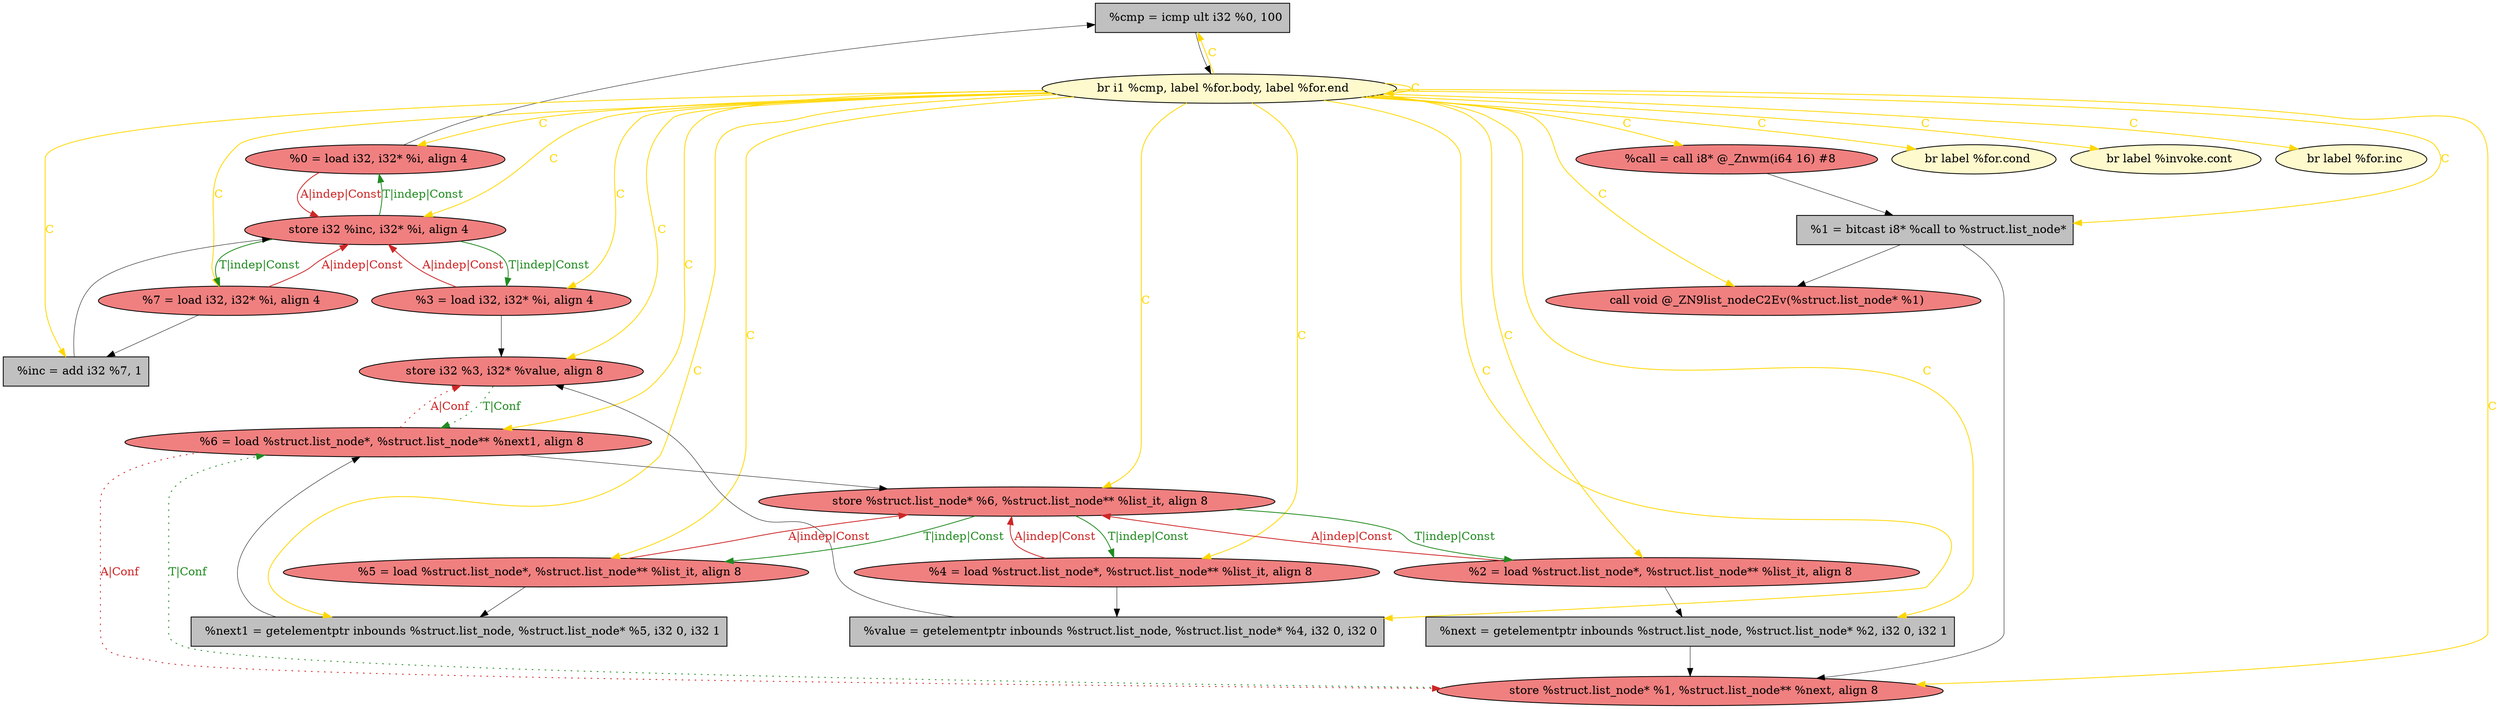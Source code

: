 
digraph G {


node716 [fillcolor=grey,label="  %cmp = icmp ult i32 %0, 100",shape=rectangle,style=filled ]
node715 [fillcolor=lightcoral,label="  %0 = load i32, i32* %i, align 4",shape=ellipse,style=filled ]
node712 [fillcolor=lemonchiffon,label="  br i1 %cmp, label %for.body, label %for.end",shape=ellipse,style=filled ]
node711 [fillcolor=grey,label="  %next1 = getelementptr inbounds %struct.list_node, %struct.list_node* %5, i32 0, i32 1",shape=rectangle,style=filled ]
node710 [fillcolor=lightcoral,label="  call void @_ZN9list_nodeC2Ev(%struct.list_node* %1)",shape=ellipse,style=filled ]
node699 [fillcolor=lightcoral,label="  store %struct.list_node* %1, %struct.list_node** %next, align 8",shape=ellipse,style=filled ]
node698 [fillcolor=lightcoral,label="  %7 = load i32, i32* %i, align 4",shape=ellipse,style=filled ]
node714 [fillcolor=lightcoral,label="  store i32 %inc, i32* %i, align 4",shape=ellipse,style=filled ]
node694 [fillcolor=lightcoral,label="  store i32 %3, i32* %value, align 8",shape=ellipse,style=filled ]
node697 [fillcolor=lightcoral,label="  %3 = load i32, i32* %i, align 4",shape=ellipse,style=filled ]
node705 [fillcolor=lightcoral,label="  %call = call i8* @_Znwm(i64 16) #8",shape=ellipse,style=filled ]
node704 [fillcolor=lemonchiffon,label="  br label %for.cond",shape=ellipse,style=filled ]
node713 [fillcolor=lightcoral,label="  %2 = load %struct.list_node*, %struct.list_node** %list_it, align 8",shape=ellipse,style=filled ]
node695 [fillcolor=lemonchiffon,label="  br label %invoke.cont",shape=ellipse,style=filled ]
node700 [fillcolor=grey,label="  %1 = bitcast i8* %call to %struct.list_node*",shape=rectangle,style=filled ]
node696 [fillcolor=grey,label="  %value = getelementptr inbounds %struct.list_node, %struct.list_node* %4, i32 0, i32 0",shape=rectangle,style=filled ]
node701 [fillcolor=lightcoral,label="  %6 = load %struct.list_node*, %struct.list_node** %next1, align 8",shape=ellipse,style=filled ]
node702 [fillcolor=grey,label="  %next = getelementptr inbounds %struct.list_node, %struct.list_node* %2, i32 0, i32 1",shape=rectangle,style=filled ]
node706 [fillcolor=lightcoral,label="  %5 = load %struct.list_node*, %struct.list_node** %list_it, align 8",shape=ellipse,style=filled ]
node708 [fillcolor=lightcoral,label="  %4 = load %struct.list_node*, %struct.list_node** %list_it, align 8",shape=ellipse,style=filled ]
node703 [fillcolor=lightcoral,label="  store %struct.list_node* %6, %struct.list_node** %list_it, align 8",shape=ellipse,style=filled ]
node707 [fillcolor=grey,label="  %inc = add i32 %7, 1",shape=rectangle,style=filled ]
node709 [fillcolor=lemonchiffon,label="  br label %for.inc",shape=ellipse,style=filled ]

node701->node694 [style=dotted,color=firebrick3,label="A|Conf",penwidth=1.0,fontcolor=firebrick3 ]
node694->node701 [style=dotted,color=forestgreen,label="T|Conf",penwidth=1.0,fontcolor=forestgreen ]
node712->node696 [style=solid,color=gold,label="C",penwidth=1.0,fontcolor=gold ]
node703->node708 [style=solid,color=forestgreen,label="T|indep|Const",penwidth=1.0,fontcolor=forestgreen ]
node708->node703 [style=solid,color=firebrick3,label="A|indep|Const",penwidth=1.0,fontcolor=firebrick3 ]
node706->node703 [style=solid,color=firebrick3,label="A|indep|Const",penwidth=1.0,fontcolor=firebrick3 ]
node701->node699 [style=dotted,color=firebrick3,label="A|Conf",penwidth=1.0,fontcolor=firebrick3 ]
node715->node714 [style=solid,color=firebrick3,label="A|indep|Const",penwidth=1.0,fontcolor=firebrick3 ]
node699->node701 [style=dotted,color=forestgreen,label="T|Conf",penwidth=1.0,fontcolor=forestgreen ]
node698->node707 [style=solid,color=black,label="",penwidth=0.5,fontcolor=black ]
node715->node716 [style=solid,color=black,label="",penwidth=0.5,fontcolor=black ]
node712->node714 [style=solid,color=gold,label="C",penwidth=1.0,fontcolor=gold ]
node698->node714 [style=solid,color=firebrick3,label="A|indep|Const",penwidth=1.0,fontcolor=firebrick3 ]
node714->node698 [style=solid,color=forestgreen,label="T|indep|Const",penwidth=1.0,fontcolor=forestgreen ]
node712->node695 [style=solid,color=gold,label="C",penwidth=1.0,fontcolor=gold ]
node712->node701 [style=solid,color=gold,label="C",penwidth=1.0,fontcolor=gold ]
node712->node707 [style=solid,color=gold,label="C",penwidth=1.0,fontcolor=gold ]
node712->node702 [style=solid,color=gold,label="C",penwidth=1.0,fontcolor=gold ]
node712->node711 [style=solid,color=gold,label="C",penwidth=1.0,fontcolor=gold ]
node712->node697 [style=solid,color=gold,label="C",penwidth=1.0,fontcolor=gold ]
node706->node711 [style=solid,color=black,label="",penwidth=0.5,fontcolor=black ]
node712->node698 [style=solid,color=gold,label="C",penwidth=1.0,fontcolor=gold ]
node712->node705 [style=solid,color=gold,label="C",penwidth=1.0,fontcolor=gold ]
node712->node708 [style=solid,color=gold,label="C",penwidth=1.0,fontcolor=gold ]
node697->node694 [style=solid,color=black,label="",penwidth=0.5,fontcolor=black ]
node712->node703 [style=solid,color=gold,label="C",penwidth=1.0,fontcolor=gold ]
node712->node694 [style=solid,color=gold,label="C",penwidth=1.0,fontcolor=gold ]
node711->node701 [style=solid,color=black,label="",penwidth=0.5,fontcolor=black ]
node712->node712 [style=solid,color=gold,label="C",penwidth=1.0,fontcolor=gold ]
node703->node706 [style=solid,color=forestgreen,label="T|indep|Const",penwidth=1.0,fontcolor=forestgreen ]
node708->node696 [style=solid,color=black,label="",penwidth=0.5,fontcolor=black ]
node712->node710 [style=solid,color=gold,label="C",penwidth=1.0,fontcolor=gold ]
node712->node715 [style=solid,color=gold,label="C",penwidth=1.0,fontcolor=gold ]
node712->node716 [style=solid,color=gold,label="C",penwidth=1.0,fontcolor=gold ]
node696->node694 [style=solid,color=black,label="",penwidth=0.5,fontcolor=black ]
node713->node702 [style=solid,color=black,label="",penwidth=0.5,fontcolor=black ]
node712->node704 [style=solid,color=gold,label="C",penwidth=1.0,fontcolor=gold ]
node705->node700 [style=solid,color=black,label="",penwidth=0.5,fontcolor=black ]
node700->node699 [style=solid,color=black,label="",penwidth=0.5,fontcolor=black ]
node702->node699 [style=solid,color=black,label="",penwidth=0.5,fontcolor=black ]
node716->node712 [style=solid,color=black,label="",penwidth=0.5,fontcolor=black ]
node712->node713 [style=solid,color=gold,label="C",penwidth=1.0,fontcolor=gold ]
node712->node706 [style=solid,color=gold,label="C",penwidth=1.0,fontcolor=gold ]
node712->node699 [style=solid,color=gold,label="C",penwidth=1.0,fontcolor=gold ]
node701->node703 [style=solid,color=black,label="",penwidth=0.5,fontcolor=black ]
node697->node714 [style=solid,color=firebrick3,label="A|indep|Const",penwidth=1.0,fontcolor=firebrick3 ]
node707->node714 [style=solid,color=black,label="",penwidth=0.5,fontcolor=black ]
node714->node715 [style=solid,color=forestgreen,label="T|indep|Const",penwidth=1.0,fontcolor=forestgreen ]
node714->node697 [style=solid,color=forestgreen,label="T|indep|Const",penwidth=1.0,fontcolor=forestgreen ]
node712->node700 [style=solid,color=gold,label="C",penwidth=1.0,fontcolor=gold ]
node703->node713 [style=solid,color=forestgreen,label="T|indep|Const",penwidth=1.0,fontcolor=forestgreen ]
node712->node709 [style=solid,color=gold,label="C",penwidth=1.0,fontcolor=gold ]
node713->node703 [style=solid,color=firebrick3,label="A|indep|Const",penwidth=1.0,fontcolor=firebrick3 ]
node700->node710 [style=solid,color=black,label="",penwidth=0.5,fontcolor=black ]


}

